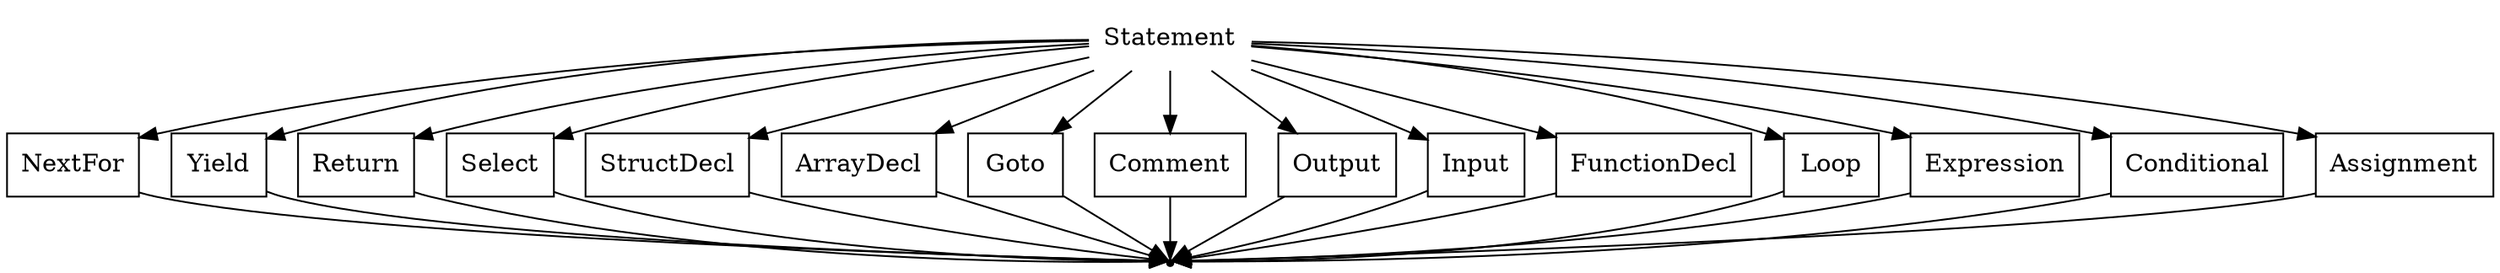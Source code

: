 digraph Statement {
  start [label="Statement" shape=plaintext];
  A [label="NextFor" shape=box];
  B [label="Yield" shape=box];
  C [label="Return" shape=box];
  D [label="Select" shape=box];
  E [label="StructDecl" shape=box];
  F [label="ArrayDecl" shape=box];
  G [label="Goto" shape=box];
  H [label="Comment" shape=box];
  I [label="Output" shape=box];
  J [label="Input" shape=box];
  K [label="FunctionDecl" shape=box];
  L [label="Loop" shape=box];
  M [label="Expression" shape=box];
  N [label="Conditional" shape=box];
  O [label="Assignment" shape=box];
  end [label="" shape=point];
  start -> O;
  start -> N;
  start -> M;
  start -> L;
  start -> K;
  start -> J;
  start -> I;
  start -> H;
  start -> G;
  start -> F;
  start -> E;
  start -> D;
  start -> C;
  start -> B;
  start -> A;
  A -> end;
  B -> end;
  C -> end;
  D -> end;
  E -> end;
  F -> end;
  G -> end;
  H -> end;
  I -> end;
  J -> end;
  K -> end;
  L -> end;
  M -> end;
  N -> end;
  O -> end;
}